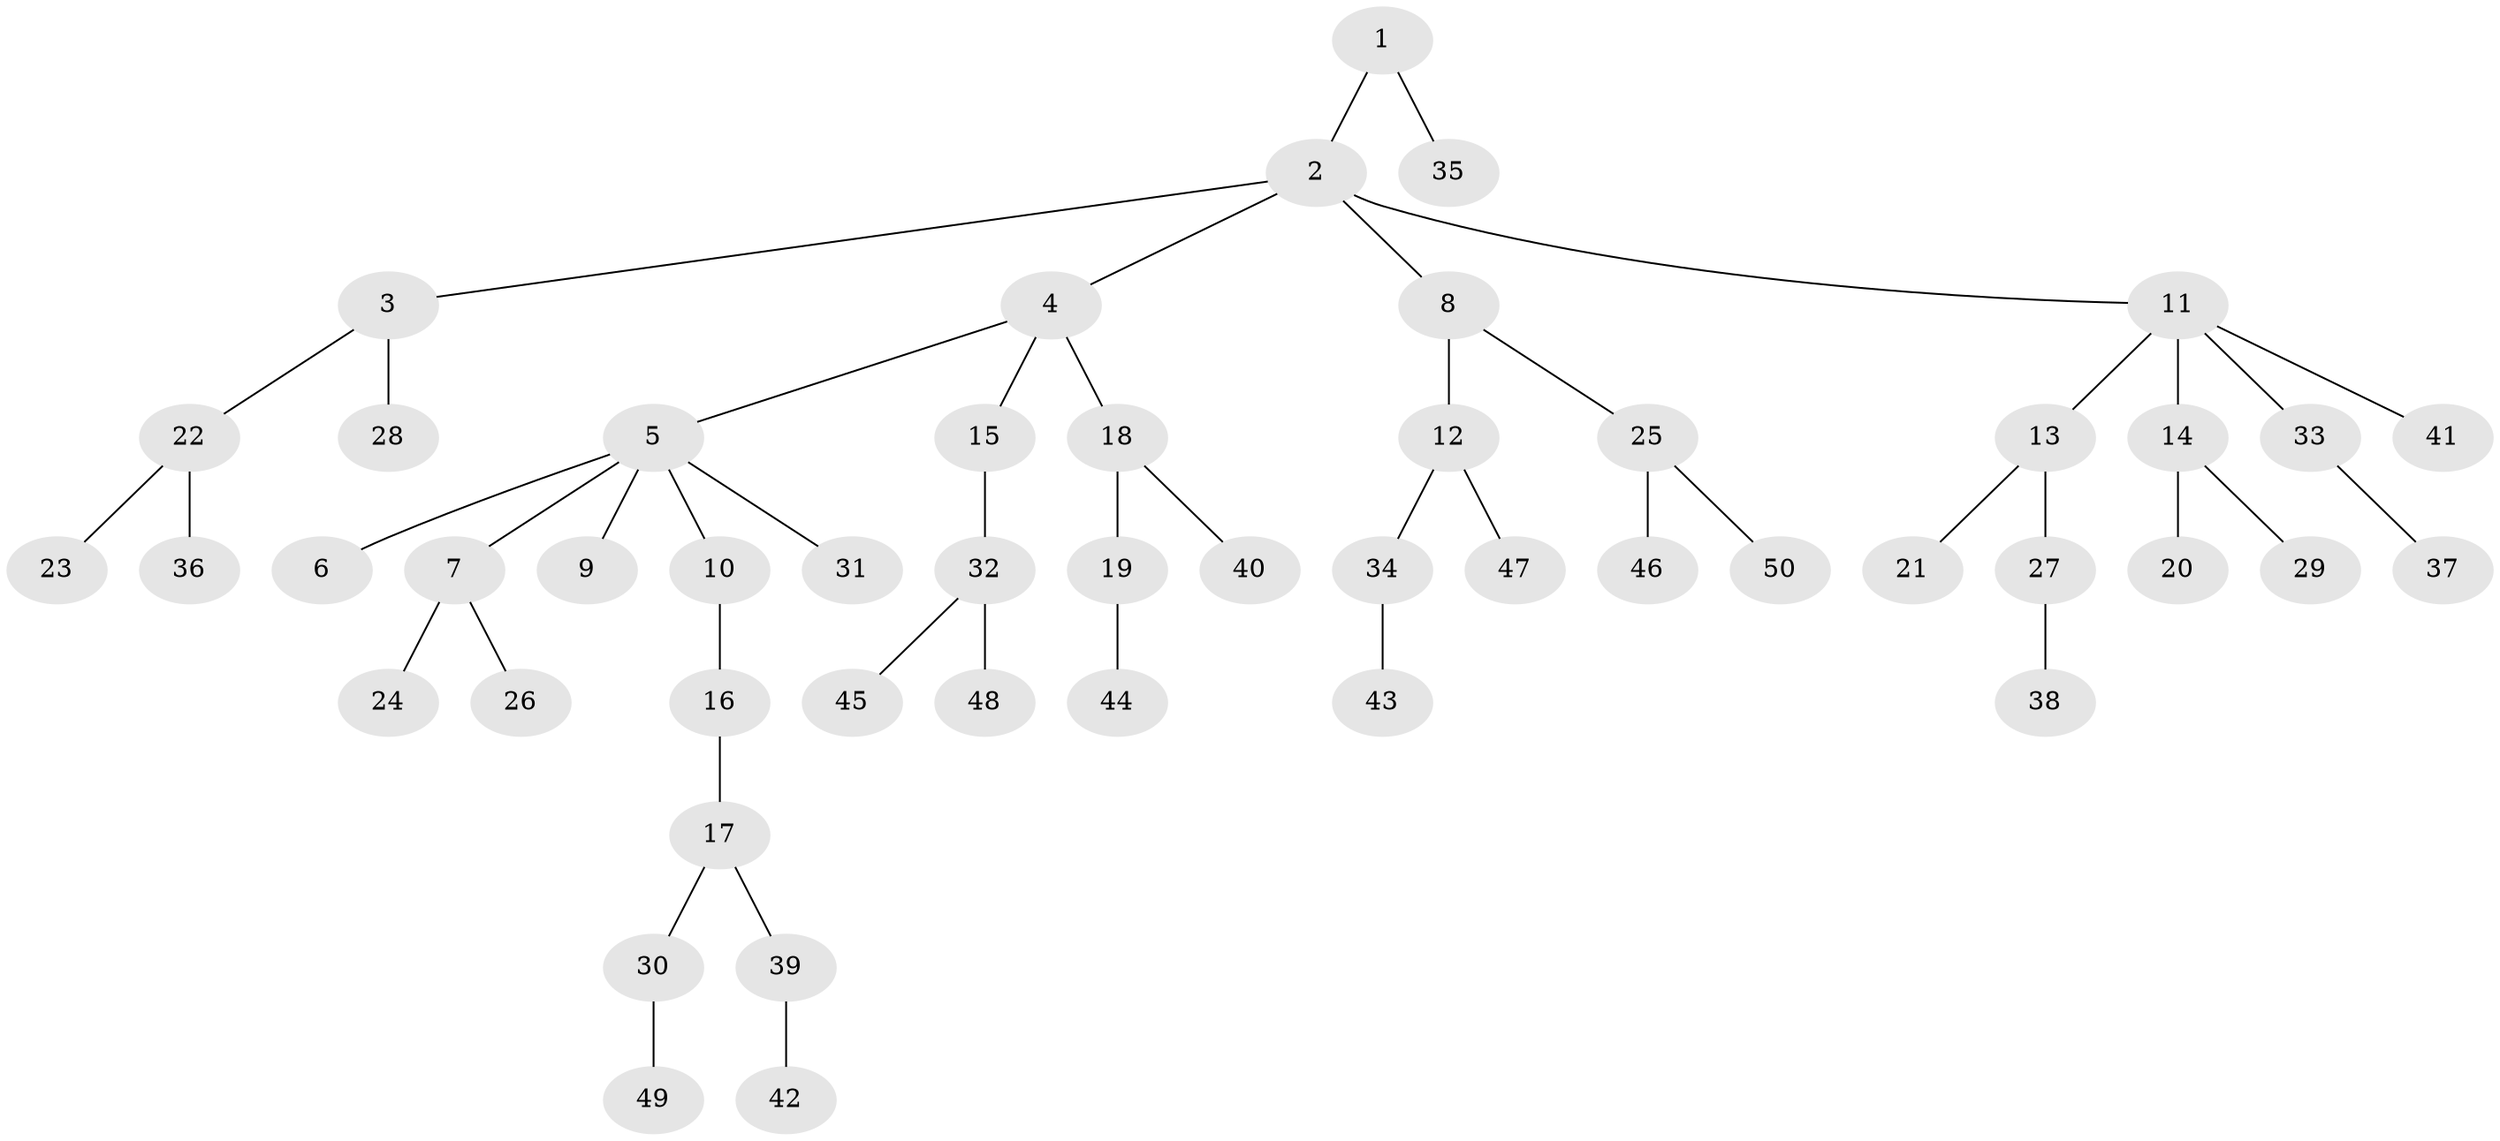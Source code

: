 // Generated by graph-tools (version 1.1) at 2025/50/03/09/25 03:50:20]
// undirected, 50 vertices, 49 edges
graph export_dot {
graph [start="1"]
  node [color=gray90,style=filled];
  1;
  2;
  3;
  4;
  5;
  6;
  7;
  8;
  9;
  10;
  11;
  12;
  13;
  14;
  15;
  16;
  17;
  18;
  19;
  20;
  21;
  22;
  23;
  24;
  25;
  26;
  27;
  28;
  29;
  30;
  31;
  32;
  33;
  34;
  35;
  36;
  37;
  38;
  39;
  40;
  41;
  42;
  43;
  44;
  45;
  46;
  47;
  48;
  49;
  50;
  1 -- 2;
  1 -- 35;
  2 -- 3;
  2 -- 4;
  2 -- 8;
  2 -- 11;
  3 -- 22;
  3 -- 28;
  4 -- 5;
  4 -- 15;
  4 -- 18;
  5 -- 6;
  5 -- 7;
  5 -- 9;
  5 -- 10;
  5 -- 31;
  7 -- 24;
  7 -- 26;
  8 -- 12;
  8 -- 25;
  10 -- 16;
  11 -- 13;
  11 -- 14;
  11 -- 33;
  11 -- 41;
  12 -- 34;
  12 -- 47;
  13 -- 21;
  13 -- 27;
  14 -- 20;
  14 -- 29;
  15 -- 32;
  16 -- 17;
  17 -- 30;
  17 -- 39;
  18 -- 19;
  18 -- 40;
  19 -- 44;
  22 -- 23;
  22 -- 36;
  25 -- 46;
  25 -- 50;
  27 -- 38;
  30 -- 49;
  32 -- 45;
  32 -- 48;
  33 -- 37;
  34 -- 43;
  39 -- 42;
}
